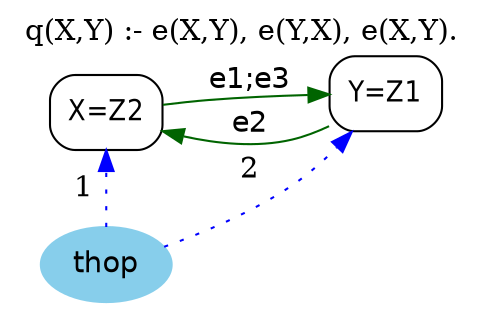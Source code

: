 strict digraph G {
	graph [bb="0,0,207,141",
		label="q(X,Y) :- e(X,Y), e(Y,X), e(X,Y).",
		labelloc=t,
		lheight=0.21,
		lp="103.5,129.5",
		lwidth=2.65,
		rankdir=LR
	];
	node [label="\N"];
	X	 [fontname="Helvetica-Narrow",
		height=0.5,
		label="X=Z2",
		pos="40.5,91",
		shape=box,
		style=rounded,
		width=0.75];
	Y	 [fontname="Helvetica-Narrow",
		height=0.5,
		label="Y=Z1",
		pos="168.1,100",
		shape=box,
		style=rounded,
		width=0.75];
	X -> Y	 [color=darkgreen,
		fontname=helvetica,
		label="e1;e3",
		lp="105.1,106.5",
		pos="e,141.06,99.614 67.56,94.908 73.954,95.714 80.757,96.475 87.097,97 101.4,98.183 117.17,98.9 130.96,99.334"];
	Y -> X	 [color=darkgreen,
		fontname=helvetica,
		label=e2,
		lp="105.1,85.5",
		pos="e,67.845,81.46 140.74,84.208 135.08,81.639 129.03,79.372 123.1,78 108.42,74.603 92.061,76.099 77.802,79.077"];
	thop	 [color=skyblue,
		fillcolor=skyblue,
		fontname=helvetica,
		height=0.5,
		pos="40.5,18",
		shape=oval,
		style="filled,rounded",
		width=0.79437];
	thop -> X	 [color=blue,
		constraint=false,
		label=1,
		lp="30,54.5",
		pos="e,40.5,72.91 40.5,36.045 40.5,44.117 40.5,53.824 40.5,62.818",
		style=dotted];
	thop -> Y	 [color=blue,
		constraint=false,
		label=2,
		lp="105.1,64.5",
		pos="e,151.71,81.853 65.472,27.322 82.467,34.244 105.06,44.609 123.1,57 130.52,62.101 137.89,68.441 144.44,74.671",
		style=dotted];
}
